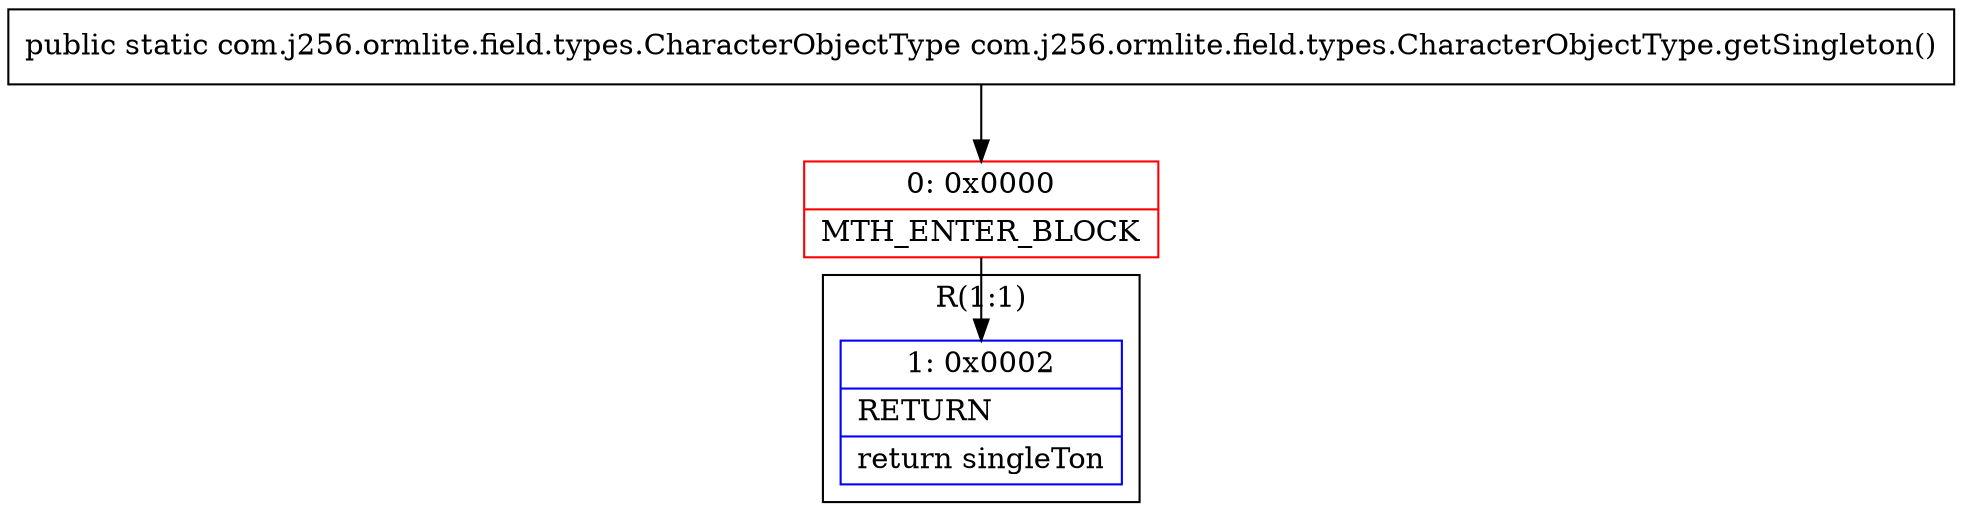 digraph "CFG forcom.j256.ormlite.field.types.CharacterObjectType.getSingleton()Lcom\/j256\/ormlite\/field\/types\/CharacterObjectType;" {
subgraph cluster_Region_223602234 {
label = "R(1:1)";
node [shape=record,color=blue];
Node_1 [shape=record,label="{1\:\ 0x0002|RETURN\l|return singleTon\l}"];
}
Node_0 [shape=record,color=red,label="{0\:\ 0x0000|MTH_ENTER_BLOCK\l}"];
MethodNode[shape=record,label="{public static com.j256.ormlite.field.types.CharacterObjectType com.j256.ormlite.field.types.CharacterObjectType.getSingleton() }"];
MethodNode -> Node_0;
Node_0 -> Node_1;
}

